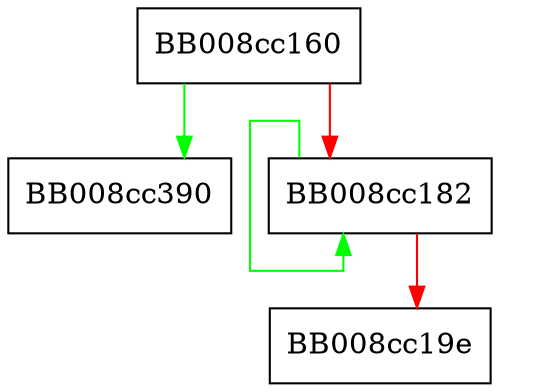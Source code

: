digraph __strchr_evex {
  node [shape="box"];
  graph [splines=ortho];
  BB008cc160 -> BB008cc390 [color="green"];
  BB008cc160 -> BB008cc182 [color="red"];
  BB008cc182 -> BB008cc182 [color="green"];
  BB008cc182 -> BB008cc19e [color="red"];
}